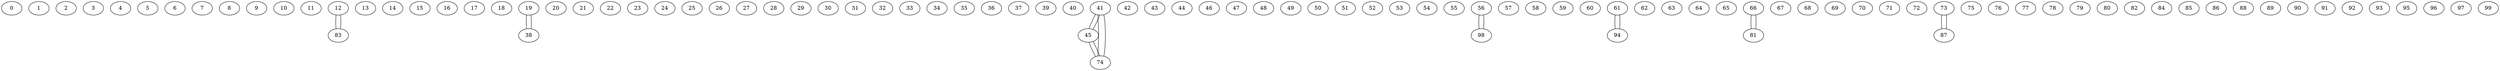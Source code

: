 graph {
0;
1;
2;
3;
4;
5;
6;
7;
8;
9;
10;
11;
12 -- 83
13;
14;
15;
16;
17;
18;
19 -- 38
20;
21;
22;
23;
24;
25;
26;
27;
28;
29;
30;
31;
32;
33;
34;
35;
36;
37;
38 -- 19
39;
40;
41 -- 45
41 -- 74
42;
43;
44;
45 -- 41
45 -- 74
46;
47;
48;
49;
50;
51;
52;
53;
54;
55;
56 -- 98
57;
58;
59;
60;
61 -- 94
62;
63;
64;
65;
66 -- 81
67;
68;
69;
70;
71;
72;
73 -- 87
74 -- 41
74 -- 45
75;
76;
77;
78;
79;
80;
81 -- 66
82;
83 -- 12
84;
85;
86;
87 -- 73
88;
89;
90;
91;
92;
93;
94 -- 61
95;
96;
97;
98 -- 56
99;
}
